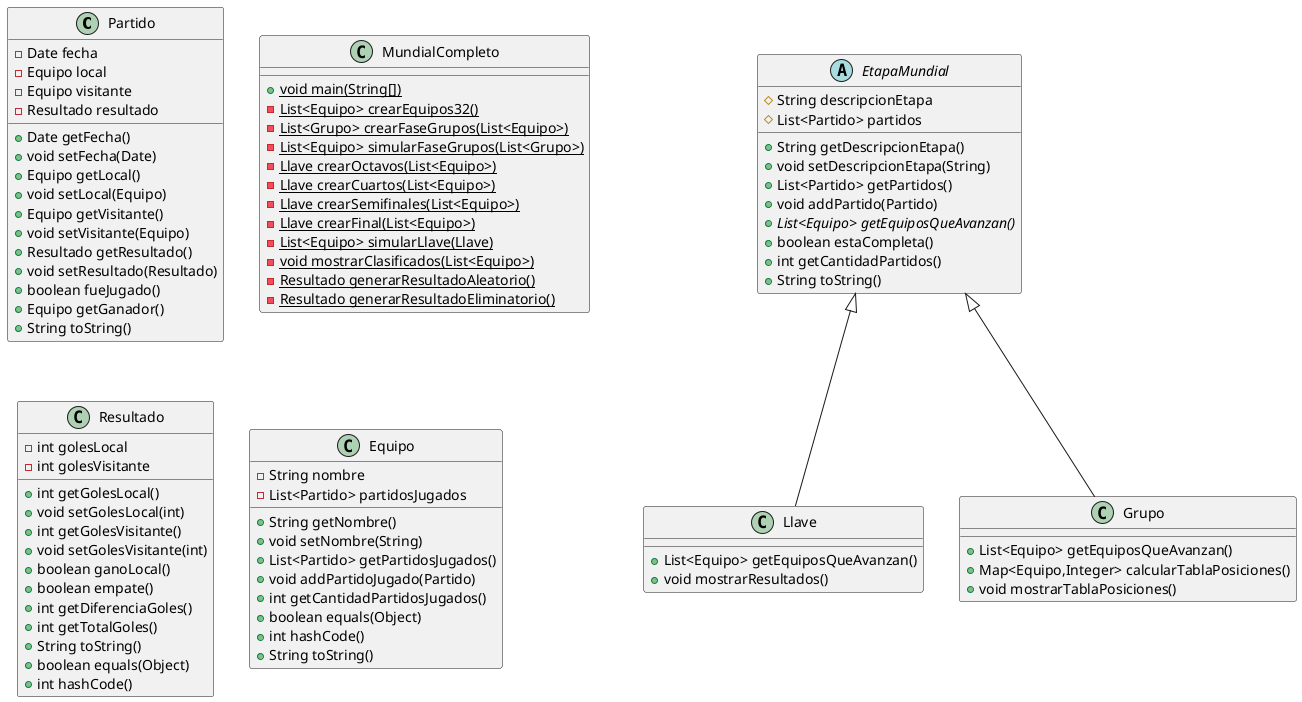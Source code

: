 @startuml
class Partido {
- Date fecha
- Equipo local
- Equipo visitante
- Resultado resultado
+ Date getFecha()
+ void setFecha(Date)
+ Equipo getLocal()
+ void setLocal(Equipo)
+ Equipo getVisitante()
+ void setVisitante(Equipo)
+ Resultado getResultado()
+ void setResultado(Resultado)
+ boolean fueJugado()
+ Equipo getGanador()
+ String toString()
}


class Llave {
+ List<Equipo> getEquiposQueAvanzan()
+ void mostrarResultados()
}

abstract class EtapaMundial {
# String descripcionEtapa
# List<Partido> partidos
+ String getDescripcionEtapa()
+ void setDescripcionEtapa(String)
+ List<Partido> getPartidos()
+ void addPartido(Partido)
+ {abstract}List<Equipo> getEquiposQueAvanzan()
+ boolean estaCompleta()
+ int getCantidadPartidos()
+ String toString()
}


class MundialCompleto {
+ {static} void main(String[])
- {static} List<Equipo> crearEquipos32()
- {static} List<Grupo> crearFaseGrupos(List<Equipo>)
- {static} List<Equipo> simularFaseGrupos(List<Grupo>)
- {static} Llave crearOctavos(List<Equipo>)
- {static} Llave crearCuartos(List<Equipo>)
- {static} Llave crearSemifinales(List<Equipo>)
- {static} Llave crearFinal(List<Equipo>)
- {static} List<Equipo> simularLlave(Llave)
- {static} void mostrarClasificados(List<Equipo>)
- {static} Resultado generarResultadoAleatorio()
- {static} Resultado generarResultadoEliminatorio()
}

class Grupo {
+ List<Equipo> getEquiposQueAvanzan()
+ Map<Equipo,Integer> calcularTablaPosiciones()
+ void mostrarTablaPosiciones()
}

class Resultado {
- int golesLocal
- int golesVisitante
+ int getGolesLocal()
+ void setGolesLocal(int)
+ int getGolesVisitante()
+ void setGolesVisitante(int)
+ boolean ganoLocal()
+ boolean empate()
+ int getDiferenciaGoles()
+ int getTotalGoles()
+ String toString()
+ boolean equals(Object)
+ int hashCode()
}


class Equipo {
- String nombre
- List<Partido> partidosJugados
+ String getNombre()
+ void setNombre(String)
+ List<Partido> getPartidosJugados()
+ void addPartidoJugado(Partido)
+ int getCantidadPartidosJugados()
+ boolean equals(Object)
+ int hashCode()
+ String toString()
}




EtapaMundial <|-- Llave
EtapaMundial <|-- Grupo
@enduml